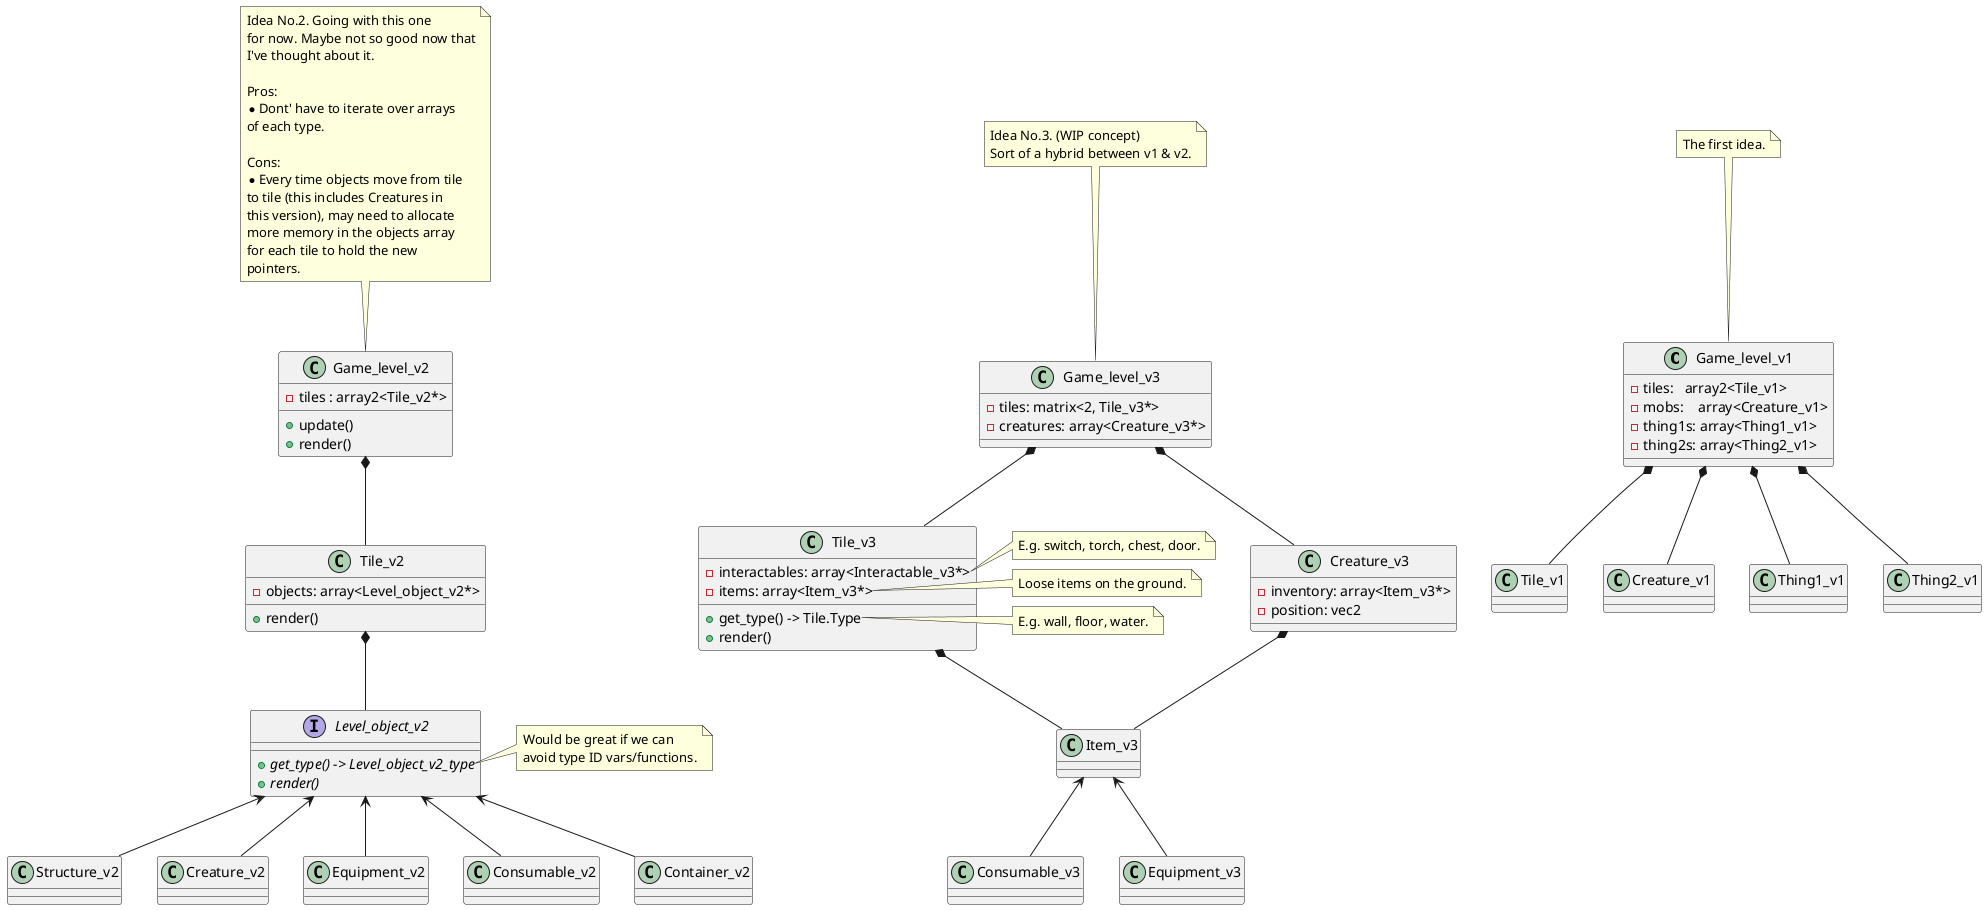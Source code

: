 @startuml
class Game_level_v1 {
-tiles:   array2<Tile_v1>
-mobs:    array<Creature_v1>
-thing1s: array<Thing1_v1>
-thing2s: array<Thing2_v1>
}
note top of Game_level_v1
    The first idea.
end note

class Game_level_v2 {
-tiles : array2<Tile_v2*>
+update()
+render()
}
note top of Game_level_v2
    Idea No.2. Going with this one
    for now. Maybe not so good now that
    I've thought about it.

    Pros:
    * Dont' have to iterate over arrays
    of each type.

    Cons:
    * Every time objects move from tile
    to tile (this includes Creatures in
    this version), may need to allocate
    more memory in the objects array
    for each tile to hold the new
    pointers.
end note

class Tile_v2 {
-objects: array<Level_object_v2*>
+render()
}

interface Level_object_v2 {
+ {abstract} get_type() -> Level_object_v2_type
+ {abstract} render()
}
note right of Level_object_v2::get_type
    Would be great if we can
    avoid type ID vars/functions.
end note


Class Game_level_v3 {
-tiles: matrix<2, Tile_v3*>
-creatures: array<Creature_v3*>
}
note top of Game_level_v3
    Idea No.3. (WIP concept)
    Sort of a hybrid between v1 & v2.
end note

Class Tile_v3 {
+get_type() -> Tile.Type
+render()
-interactables: array<Interactable_v3*>
-items: array<Item_v3*>
}
note right of Tile_v3::interactables
    E.g. switch, torch, chest, door.
end note
note right of Tile_v3::items
    Loose items on the ground.
end note
note right of Tile_v3::type
    E.g. wall, floor, water.
end note

Class Creature_v3 {
-inventory: array<Item_v3*>
-position: vec2
}

'-------------------------------------------------------------------------------

Game_level_v1 *-- Tile_v1
Game_level_v1 *-- Creature_v1
Game_level_v1 *-- Thing1_v1
Game_level_v1 *-- Thing2_v1

Game_level_v2 *-- Tile_v2
Tile_v2       *-- Level_object_v2
Level_object_v2 <-- Structure_v2
Level_object_v2 <-- Creature_v2
Level_object_v2 <-- Equipment_v2
Level_object_v2 <-- Consumable_v2
Level_object_v2 <-- Container_v2

Game_level_v3 *-- Tile_v3
Game_level_v3 *-- Creature_v3
Tile_v3       *-- Item_v3
Creature_v3   *-- Item_v3
Item_v3       <-- Consumable_v3
Item_v3       <-- Equipment_v3
@enduml
